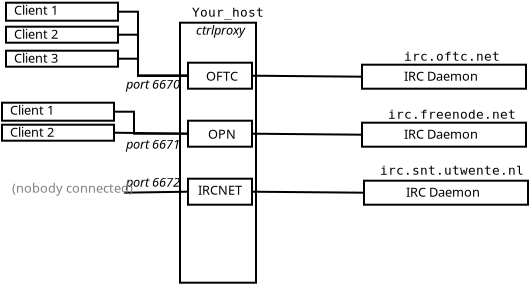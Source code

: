 <?xml version="1.0" encoding="UTF-8"?>
<dia:diagram xmlns:dia="http://www.lysator.liu.se/~alla/dia/"><dia:layer name="Background" visible="true"><dia:object type="Standard - Box" version="0" id="O0"><dia:attribute name="obj_pos"><dia:point val="12.6,5.7"/></dia:attribute><dia:attribute name="obj_bb"><dia:rectangle val="12.55,5.65;16.45,18.75"/></dia:attribute><dia:attribute name="elem_corner"><dia:point val="12.6,5.7"/></dia:attribute><dia:attribute name="elem_width"><dia:real val="3.8"/></dia:attribute><dia:attribute name="elem_height"><dia:real val="13"/></dia:attribute><dia:attribute name="show_background"><dia:boolean val="true"/></dia:attribute></dia:object><dia:object type="Standard - Text" version="0" id="O1"><dia:attribute name="obj_pos"><dia:point val="13.4,6.3"/></dia:attribute><dia:attribute name="obj_bb"><dia:rectangle val="13.4,5.65;15.7,6.7"/></dia:attribute><dia:attribute name="text"><dia:composite type="text"><dia:attribute name="string"><dia:string>#ctrlproxy#</dia:string></dia:attribute><dia:attribute name="font"><dia:font family="sans" style="8" name="Courier"/></dia:attribute><dia:attribute name="height"><dia:real val="0.8"/></dia:attribute><dia:attribute name="pos"><dia:point val="13.4,6.3"/></dia:attribute><dia:attribute name="color"><dia:color val="#000000"/></dia:attribute><dia:attribute name="alignment"><dia:enum val="0"/></dia:attribute></dia:composite></dia:attribute></dia:object><dia:object type="Standard - Box" version="0" id="O2"><dia:attribute name="obj_pos"><dia:point val="21.7,7.8"/></dia:attribute><dia:attribute name="obj_bb"><dia:rectangle val="21.65,7.75;29.95,9.05"/></dia:attribute><dia:attribute name="elem_corner"><dia:point val="21.7,7.8"/></dia:attribute><dia:attribute name="elem_width"><dia:real val="8.2"/></dia:attribute><dia:attribute name="elem_height"><dia:real val="1.2"/></dia:attribute><dia:attribute name="show_background"><dia:boolean val="true"/></dia:attribute></dia:object><dia:object type="Standard - Text" version="0" id="O3"><dia:attribute name="obj_pos"><dia:point val="13.2,5.4"/></dia:attribute><dia:attribute name="obj_bb"><dia:rectangle val="13.2,4.831;16.369,5.888"/></dia:attribute><dia:attribute name="text"><dia:composite type="text"><dia:attribute name="string"><dia:string>#Your_host#</dia:string></dia:attribute><dia:attribute name="font"><dia:font family="monospace" style="0" name="Courier"/></dia:attribute><dia:attribute name="height"><dia:real val="0.8"/></dia:attribute><dia:attribute name="pos"><dia:point val="13.2,5.4"/></dia:attribute><dia:attribute name="color"><dia:color val="#000000"/></dia:attribute><dia:attribute name="alignment"><dia:enum val="0"/></dia:attribute></dia:composite></dia:attribute></dia:object><dia:object type="Standard - Text" version="0" id="O4"><dia:attribute name="obj_pos"><dia:point val="23.8,7.6"/></dia:attribute><dia:attribute name="obj_bb"><dia:rectangle val="23.8,7.031;28.019,8.088"/></dia:attribute><dia:attribute name="text"><dia:composite type="text"><dia:attribute name="string"><dia:string>#irc.oftc.net#</dia:string></dia:attribute><dia:attribute name="font"><dia:font family="monospace" style="0" name="Courier"/></dia:attribute><dia:attribute name="height"><dia:real val="0.8"/></dia:attribute><dia:attribute name="pos"><dia:point val="23.8,7.6"/></dia:attribute><dia:attribute name="color"><dia:color val="#000000"/></dia:attribute><dia:attribute name="alignment"><dia:enum val="0"/></dia:attribute></dia:composite></dia:attribute></dia:object><dia:object type="Standard - Box" version="0" id="O5"><dia:attribute name="obj_pos"><dia:point val="13,7.7"/></dia:attribute><dia:attribute name="obj_bb"><dia:rectangle val="12.95,7.65;16.25,9.05"/></dia:attribute><dia:attribute name="elem_corner"><dia:point val="13,7.7"/></dia:attribute><dia:attribute name="elem_width"><dia:real val="3.2"/></dia:attribute><dia:attribute name="elem_height"><dia:real val="1.3"/></dia:attribute><dia:attribute name="show_background"><dia:boolean val="true"/></dia:attribute></dia:object><dia:object type="Standard - Box" version="0" id="O6"><dia:attribute name="obj_pos"><dia:point val="3.9,4.7"/></dia:attribute><dia:attribute name="obj_bb"><dia:rectangle val="3.85,4.65;9.55,5.65"/></dia:attribute><dia:attribute name="elem_corner"><dia:point val="3.9,4.7"/></dia:attribute><dia:attribute name="elem_width"><dia:real val="5.6"/></dia:attribute><dia:attribute name="elem_height"><dia:real val="0.9"/></dia:attribute><dia:attribute name="show_background"><dia:boolean val="true"/></dia:attribute></dia:object><dia:object type="Standard - Box" version="0" id="O7"><dia:attribute name="obj_pos"><dia:point val="3.9,5.9"/></dia:attribute><dia:attribute name="obj_bb"><dia:rectangle val="3.85,5.85;9.55,6.75"/></dia:attribute><dia:attribute name="elem_corner"><dia:point val="3.9,5.9"/></dia:attribute><dia:attribute name="elem_width"><dia:real val="5.6"/></dia:attribute><dia:attribute name="elem_height"><dia:real val="0.8"/></dia:attribute><dia:attribute name="show_background"><dia:boolean val="true"/></dia:attribute></dia:object><dia:object type="Standard - Box" version="0" id="O8"><dia:attribute name="obj_pos"><dia:point val="3.9,7.1"/></dia:attribute><dia:attribute name="obj_bb"><dia:rectangle val="3.85,7.05;9.55,7.95"/></dia:attribute><dia:attribute name="elem_corner"><dia:point val="3.9,7.1"/></dia:attribute><dia:attribute name="elem_width"><dia:real val="5.6"/></dia:attribute><dia:attribute name="elem_height"><dia:real val="0.8"/></dia:attribute><dia:attribute name="show_background"><dia:boolean val="true"/></dia:attribute></dia:object><dia:object type="Standard - ZigZagLine" version="0" id="O9"><dia:attribute name="obj_pos"><dia:point val="13,8.35"/></dia:attribute><dia:attribute name="obj_bb"><dia:rectangle val="9.45,7.45;13.05,8.4"/></dia:attribute><dia:attribute name="orth_points"><dia:point val="13,8.35"/><dia:point val="10.5,8.35"/><dia:point val="10.5,7.5"/><dia:point val="9.5,7.5"/></dia:attribute><dia:attribute name="orth_orient"><dia:enum val="0"/><dia:enum val="1"/><dia:enum val="0"/></dia:attribute><dia:connections><dia:connection handle="0" to="O5" connection="3"/><dia:connection handle="1" to="O8" connection="4"/></dia:connections></dia:object><dia:object type="Standard - ZigZagLine" version="0" id="O10"><dia:attribute name="obj_pos"><dia:point val="13,8.35"/></dia:attribute><dia:attribute name="obj_bb"><dia:rectangle val="9.45,6.25;13.05,8.4"/></dia:attribute><dia:attribute name="orth_points"><dia:point val="13,8.35"/><dia:point val="10.5,8.35"/><dia:point val="10.5,6.3"/><dia:point val="9.5,6.3"/></dia:attribute><dia:attribute name="orth_orient"><dia:enum val="0"/><dia:enum val="1"/><dia:enum val="0"/></dia:attribute><dia:connections><dia:connection handle="0" to="O5" connection="3"/><dia:connection handle="1" to="O7" connection="4"/></dia:connections></dia:object><dia:object type="Standard - ZigZagLine" version="0" id="O11"><dia:attribute name="obj_pos"><dia:point val="13,8.35"/></dia:attribute><dia:attribute name="obj_bb"><dia:rectangle val="9.45,5.1;13.05,8.4"/></dia:attribute><dia:attribute name="orth_points"><dia:point val="13,8.35"/><dia:point val="10.5,8.35"/><dia:point val="10.5,5.15"/><dia:point val="9.5,5.15"/></dia:attribute><dia:attribute name="orth_orient"><dia:enum val="0"/><dia:enum val="1"/><dia:enum val="0"/></dia:attribute><dia:connections><dia:connection handle="0" to="O5" connection="3"/><dia:connection handle="1" to="O6" connection="4"/></dia:connections></dia:object><dia:object type="Standard - Text" version="0" id="O12"><dia:attribute name="obj_pos"><dia:point val="23.8,8.6"/></dia:attribute><dia:attribute name="obj_bb"><dia:rectangle val="23.8,7.95;27.35,9"/></dia:attribute><dia:attribute name="text"><dia:composite type="text"><dia:attribute name="string"><dia:string>#IRC Daemon#</dia:string></dia:attribute><dia:attribute name="font"><dia:font family="sans" style="0" name="Courier"/></dia:attribute><dia:attribute name="height"><dia:real val="0.8"/></dia:attribute><dia:attribute name="pos"><dia:point val="23.8,8.6"/></dia:attribute><dia:attribute name="color"><dia:color val="#000000"/></dia:attribute><dia:attribute name="alignment"><dia:enum val="0"/></dia:attribute></dia:composite></dia:attribute></dia:object><dia:object type="Standard - Text" version="0" id="O13"><dia:attribute name="obj_pos"><dia:point val="4.3,5.3"/></dia:attribute><dia:attribute name="obj_bb"><dia:rectangle val="4.3,4.65;6.4,5.7"/></dia:attribute><dia:attribute name="text"><dia:composite type="text"><dia:attribute name="string"><dia:string>#Client 1#</dia:string></dia:attribute><dia:attribute name="font"><dia:font family="sans" style="0" name="Courier"/></dia:attribute><dia:attribute name="height"><dia:real val="0.8"/></dia:attribute><dia:attribute name="pos"><dia:point val="4.3,5.3"/></dia:attribute><dia:attribute name="color"><dia:color val="#000000"/></dia:attribute><dia:attribute name="alignment"><dia:enum val="0"/></dia:attribute></dia:composite></dia:attribute></dia:object><dia:object type="Standard - Text" version="0" id="O14"><dia:attribute name="obj_pos"><dia:point val="4.3,6.5"/></dia:attribute><dia:attribute name="obj_bb"><dia:rectangle val="4.3,5.85;6.4,6.9"/></dia:attribute><dia:attribute name="text"><dia:composite type="text"><dia:attribute name="string"><dia:string>#Client 2#</dia:string></dia:attribute><dia:attribute name="font"><dia:font family="sans" style="0" name="Courier"/></dia:attribute><dia:attribute name="height"><dia:real val="0.8"/></dia:attribute><dia:attribute name="pos"><dia:point val="4.3,6.5"/></dia:attribute><dia:attribute name="color"><dia:color val="#000000"/></dia:attribute><dia:attribute name="alignment"><dia:enum val="0"/></dia:attribute></dia:composite></dia:attribute></dia:object><dia:object type="Standard - Text" version="0" id="O15"><dia:attribute name="obj_pos"><dia:point val="4.3,7.7"/></dia:attribute><dia:attribute name="obj_bb"><dia:rectangle val="4.3,7.05;6.4,8.1"/></dia:attribute><dia:attribute name="text"><dia:composite type="text"><dia:attribute name="string"><dia:string>#Client 3#</dia:string></dia:attribute><dia:attribute name="font"><dia:font family="sans" style="0" name="Courier"/></dia:attribute><dia:attribute name="height"><dia:real val="0.8"/></dia:attribute><dia:attribute name="pos"><dia:point val="4.3,7.7"/></dia:attribute><dia:attribute name="color"><dia:color val="#000000"/></dia:attribute><dia:attribute name="alignment"><dia:enum val="0"/></dia:attribute></dia:composite></dia:attribute></dia:object><dia:object type="Standard - Text" version="0" id="O16"><dia:attribute name="obj_pos"><dia:point val="9.9,9"/></dia:attribute><dia:attribute name="obj_bb"><dia:rectangle val="9.9,8.35;12.5,9.4"/></dia:attribute><dia:attribute name="text"><dia:composite type="text"><dia:attribute name="string"><dia:string>#port 6670#</dia:string></dia:attribute><dia:attribute name="font"><dia:font family="sans" style="8" name="Courier"/></dia:attribute><dia:attribute name="height"><dia:real val="0.8"/></dia:attribute><dia:attribute name="pos"><dia:point val="9.9,9"/></dia:attribute><dia:attribute name="color"><dia:color val="#000000"/></dia:attribute><dia:attribute name="alignment"><dia:enum val="0"/></dia:attribute></dia:composite></dia:attribute></dia:object><dia:object type="Standard - Text" version="0" id="O17"><dia:attribute name="obj_pos"><dia:point val="13.9,8.6"/></dia:attribute><dia:attribute name="obj_bb"><dia:rectangle val="13.9,7.95;15.5,9"/></dia:attribute><dia:attribute name="text"><dia:composite type="text"><dia:attribute name="string"><dia:string>#OFTC#</dia:string></dia:attribute><dia:attribute name="font"><dia:font family="sans" style="0" name="Courier"/></dia:attribute><dia:attribute name="height"><dia:real val="0.8"/></dia:attribute><dia:attribute name="pos"><dia:point val="13.9,8.6"/></dia:attribute><dia:attribute name="color"><dia:color val="#000000"/></dia:attribute><dia:attribute name="alignment"><dia:enum val="0"/></dia:attribute></dia:composite></dia:attribute></dia:object><dia:object type="Standard - Box" version="0" id="O18"><dia:attribute name="obj_pos"><dia:point val="13,10.6"/></dia:attribute><dia:attribute name="obj_bb"><dia:rectangle val="12.95,10.55;16.25,11.95"/></dia:attribute><dia:attribute name="elem_corner"><dia:point val="13,10.6"/></dia:attribute><dia:attribute name="elem_width"><dia:real val="3.2"/></dia:attribute><dia:attribute name="elem_height"><dia:real val="1.3"/></dia:attribute><dia:attribute name="show_background"><dia:boolean val="true"/></dia:attribute></dia:object><dia:object type="Standard - Box" version="0" id="O19"><dia:attribute name="obj_pos"><dia:point val="3.7,9.7"/></dia:attribute><dia:attribute name="obj_bb"><dia:rectangle val="3.65,9.65;9.35,10.65"/></dia:attribute><dia:attribute name="elem_corner"><dia:point val="3.7,9.7"/></dia:attribute><dia:attribute name="elem_width"><dia:real val="5.6"/></dia:attribute><dia:attribute name="elem_height"><dia:real val="0.9"/></dia:attribute><dia:attribute name="show_background"><dia:boolean val="true"/></dia:attribute></dia:object><dia:object type="Standard - Box" version="0" id="O20"><dia:attribute name="obj_pos"><dia:point val="3.7,10.8"/></dia:attribute><dia:attribute name="obj_bb"><dia:rectangle val="3.65,10.75;9.35,11.65"/></dia:attribute><dia:attribute name="elem_corner"><dia:point val="3.7,10.8"/></dia:attribute><dia:attribute name="elem_width"><dia:real val="5.6"/></dia:attribute><dia:attribute name="elem_height"><dia:real val="0.8"/></dia:attribute><dia:attribute name="show_background"><dia:boolean val="true"/></dia:attribute></dia:object><dia:object type="Standard - ZigZagLine" version="0" id="O21"><dia:attribute name="obj_pos"><dia:point val="13,11.25"/></dia:attribute><dia:attribute name="obj_bb"><dia:rectangle val="9.25,10.1;13.05,11.3"/></dia:attribute><dia:attribute name="orth_points"><dia:point val="13,11.25"/><dia:point val="10.3,11.25"/><dia:point val="10.3,10.15"/><dia:point val="9.3,10.15"/></dia:attribute><dia:attribute name="orth_orient"><dia:enum val="0"/><dia:enum val="1"/><dia:enum val="0"/></dia:attribute><dia:connections><dia:connection handle="0" to="O18" connection="3"/><dia:connection handle="1" to="O19" connection="4"/></dia:connections></dia:object><dia:object type="Standard - Text" version="0" id="O22"><dia:attribute name="obj_pos"><dia:point val="4.1,10.3"/></dia:attribute><dia:attribute name="obj_bb"><dia:rectangle val="4.1,9.65;6.2,10.7"/></dia:attribute><dia:attribute name="text"><dia:composite type="text"><dia:attribute name="string"><dia:string>#Client 1#</dia:string></dia:attribute><dia:attribute name="font"><dia:font family="sans" style="0" name="Courier"/></dia:attribute><dia:attribute name="height"><dia:real val="0.8"/></dia:attribute><dia:attribute name="pos"><dia:point val="4.1,10.3"/></dia:attribute><dia:attribute name="color"><dia:color val="#000000"/></dia:attribute><dia:attribute name="alignment"><dia:enum val="0"/></dia:attribute></dia:composite></dia:attribute></dia:object><dia:object type="Standard - Text" version="0" id="O23"><dia:attribute name="obj_pos"><dia:point val="4.1,11.4"/></dia:attribute><dia:attribute name="obj_bb"><dia:rectangle val="4.1,10.75;6.2,11.8"/></dia:attribute><dia:attribute name="text"><dia:composite type="text"><dia:attribute name="string"><dia:string>#Client 2#</dia:string></dia:attribute><dia:attribute name="font"><dia:font family="sans" style="0" name="Courier"/></dia:attribute><dia:attribute name="height"><dia:real val="0.8"/></dia:attribute><dia:attribute name="pos"><dia:point val="4.1,11.4"/></dia:attribute><dia:attribute name="color"><dia:color val="#000000"/></dia:attribute><dia:attribute name="alignment"><dia:enum val="0"/></dia:attribute></dia:composite></dia:attribute></dia:object><dia:object type="Standard - Text" version="0" id="O24"><dia:attribute name="obj_pos"><dia:point val="9.9,12"/></dia:attribute><dia:attribute name="obj_bb"><dia:rectangle val="9.9,11.35;12.5,12.4"/></dia:attribute><dia:attribute name="text"><dia:composite type="text"><dia:attribute name="string"><dia:string>#port 6671#</dia:string></dia:attribute><dia:attribute name="font"><dia:font family="sans" style="8" name="Courier"/></dia:attribute><dia:attribute name="height"><dia:real val="0.8"/></dia:attribute><dia:attribute name="pos"><dia:point val="9.9,12"/></dia:attribute><dia:attribute name="color"><dia:color val="#000000"/></dia:attribute><dia:attribute name="alignment"><dia:enum val="0"/></dia:attribute></dia:composite></dia:attribute></dia:object><dia:object type="Standard - Text" version="0" id="O25"><dia:attribute name="obj_pos"><dia:point val="14,11.5"/></dia:attribute><dia:attribute name="obj_bb"><dia:rectangle val="14,10.85;15.3,11.9"/></dia:attribute><dia:attribute name="text"><dia:composite type="text"><dia:attribute name="string"><dia:string>#OPN#</dia:string></dia:attribute><dia:attribute name="font"><dia:font family="sans" style="0" name="Courier"/></dia:attribute><dia:attribute name="height"><dia:real val="0.8"/></dia:attribute><dia:attribute name="pos"><dia:point val="14,11.5"/></dia:attribute><dia:attribute name="color"><dia:color val="#000000"/></dia:attribute><dia:attribute name="alignment"><dia:enum val="0"/></dia:attribute></dia:composite></dia:attribute></dia:object><dia:object type="Standard - Box" version="0" id="O26"><dia:attribute name="obj_pos"><dia:point val="21.7,10.7"/></dia:attribute><dia:attribute name="obj_bb"><dia:rectangle val="21.65,10.65;29.95,11.95"/></dia:attribute><dia:attribute name="elem_corner"><dia:point val="21.7,10.7"/></dia:attribute><dia:attribute name="elem_width"><dia:real val="8.2"/></dia:attribute><dia:attribute name="elem_height"><dia:real val="1.2"/></dia:attribute><dia:attribute name="show_background"><dia:boolean val="true"/></dia:attribute></dia:object><dia:object type="Standard - Text" version="0" id="O27"><dia:attribute name="obj_pos"><dia:point val="23,10.5"/></dia:attribute><dia:attribute name="obj_bb"><dia:rectangle val="23,9.931;28.619,10.988"/></dia:attribute><dia:attribute name="text"><dia:composite type="text"><dia:attribute name="string"><dia:string>#irc.freenode.net#</dia:string></dia:attribute><dia:attribute name="font"><dia:font family="monospace" style="0" name="Courier"/></dia:attribute><dia:attribute name="height"><dia:real val="0.8"/></dia:attribute><dia:attribute name="pos"><dia:point val="23,10.5"/></dia:attribute><dia:attribute name="color"><dia:color val="#000000"/></dia:attribute><dia:attribute name="alignment"><dia:enum val="0"/></dia:attribute></dia:composite></dia:attribute></dia:object><dia:object type="Standard - Text" version="0" id="O28"><dia:attribute name="obj_pos"><dia:point val="23.8,11.5"/></dia:attribute><dia:attribute name="obj_bb"><dia:rectangle val="23.8,10.85;27.35,11.9"/></dia:attribute><dia:attribute name="text"><dia:composite type="text"><dia:attribute name="string"><dia:string>#IRC Daemon#</dia:string></dia:attribute><dia:attribute name="font"><dia:font family="sans" style="0" name="Courier"/></dia:attribute><dia:attribute name="height"><dia:real val="0.8"/></dia:attribute><dia:attribute name="pos"><dia:point val="23.8,11.5"/></dia:attribute><dia:attribute name="color"><dia:color val="#000000"/></dia:attribute><dia:attribute name="alignment"><dia:enum val="0"/></dia:attribute></dia:composite></dia:attribute></dia:object><dia:object type="Standard - Line" version="0" id="O29"><dia:attribute name="obj_pos"><dia:point val="16.2,11.25"/></dia:attribute><dia:attribute name="obj_bb"><dia:rectangle val="16.149,11.2;21.75,11.351"/></dia:attribute><dia:attribute name="conn_endpoints"><dia:point val="16.2,11.25"/><dia:point val="21.7,11.3"/></dia:attribute><dia:attribute name="numcp"><dia:int val="1"/></dia:attribute><dia:connections><dia:connection handle="0" to="O18" connection="4"/><dia:connection handle="1" to="O26" connection="3"/></dia:connections></dia:object><dia:object type="Standard - Box" version="0" id="O30"><dia:attribute name="obj_pos"><dia:point val="21.8,13.6"/></dia:attribute><dia:attribute name="obj_bb"><dia:rectangle val="21.75,13.55;30.05,14.85"/></dia:attribute><dia:attribute name="elem_corner"><dia:point val="21.8,13.6"/></dia:attribute><dia:attribute name="elem_width"><dia:real val="8.2"/></dia:attribute><dia:attribute name="elem_height"><dia:real val="1.2"/></dia:attribute><dia:attribute name="show_background"><dia:boolean val="true"/></dia:attribute></dia:object><dia:object type="Standard - Text" version="0" id="O31"><dia:attribute name="obj_pos"><dia:point val="22.6,13.3"/></dia:attribute><dia:attribute name="obj_bb"><dia:rectangle val="22.6,12.731;28.919,13.787"/></dia:attribute><dia:attribute name="text"><dia:composite type="text"><dia:attribute name="string"><dia:string>#irc.snt.utwente.nl#</dia:string></dia:attribute><dia:attribute name="font"><dia:font family="monospace" style="0" name="Courier"/></dia:attribute><dia:attribute name="height"><dia:real val="0.8"/></dia:attribute><dia:attribute name="pos"><dia:point val="22.6,13.3"/></dia:attribute><dia:attribute name="color"><dia:color val="#000000"/></dia:attribute><dia:attribute name="alignment"><dia:enum val="0"/></dia:attribute></dia:composite></dia:attribute></dia:object><dia:object type="Standard - Text" version="0" id="O32"><dia:attribute name="obj_pos"><dia:point val="23.9,14.4"/></dia:attribute><dia:attribute name="obj_bb"><dia:rectangle val="23.9,13.75;27.45,14.8"/></dia:attribute><dia:attribute name="text"><dia:composite type="text"><dia:attribute name="string"><dia:string>#IRC Daemon#</dia:string></dia:attribute><dia:attribute name="font"><dia:font family="sans" style="0" name="Courier"/></dia:attribute><dia:attribute name="height"><dia:real val="0.8"/></dia:attribute><dia:attribute name="pos"><dia:point val="23.9,14.4"/></dia:attribute><dia:attribute name="color"><dia:color val="#000000"/></dia:attribute><dia:attribute name="alignment"><dia:enum val="0"/></dia:attribute></dia:composite></dia:attribute></dia:object><dia:object type="Standard - Line" version="0" id="O33"><dia:attribute name="obj_pos"><dia:point val="16.2,14.15"/></dia:attribute><dia:attribute name="obj_bb"><dia:rectangle val="16.15,14.1;21.85,14.25"/></dia:attribute><dia:attribute name="conn_endpoints"><dia:point val="16.2,14.15"/><dia:point val="21.8,14.2"/></dia:attribute><dia:attribute name="numcp"><dia:int val="1"/></dia:attribute><dia:connections><dia:connection handle="0" to="O34" connection="4"/><dia:connection handle="1" to="O30" connection="3"/></dia:connections></dia:object><dia:object type="Standard - Box" version="0" id="O34"><dia:attribute name="obj_pos"><dia:point val="13,13.5"/></dia:attribute><dia:attribute name="obj_bb"><dia:rectangle val="12.95,13.45;16.25,14.85"/></dia:attribute><dia:attribute name="elem_corner"><dia:point val="13,13.5"/></dia:attribute><dia:attribute name="elem_width"><dia:real val="3.2"/></dia:attribute><dia:attribute name="elem_height"><dia:real val="1.3"/></dia:attribute><dia:attribute name="show_background"><dia:boolean val="true"/></dia:attribute></dia:object><dia:object type="Standard - Text" version="0" id="O35"><dia:attribute name="obj_pos"><dia:point val="13.5,14.3"/></dia:attribute><dia:attribute name="obj_bb"><dia:rectangle val="13.5,13.65;15.75,14.7"/></dia:attribute><dia:attribute name="text"><dia:composite type="text"><dia:attribute name="string"><dia:string>#IRCNET#</dia:string></dia:attribute><dia:attribute name="font"><dia:font family="sans" style="0" name="Courier"/></dia:attribute><dia:attribute name="height"><dia:real val="0.8"/></dia:attribute><dia:attribute name="pos"><dia:point val="13.5,14.3"/></dia:attribute><dia:attribute name="color"><dia:color val="#000000"/></dia:attribute><dia:attribute name="alignment"><dia:enum val="0"/></dia:attribute></dia:composite></dia:attribute></dia:object><dia:object type="Standard - Line" version="0" id="O36"><dia:attribute name="obj_pos"><dia:point val="13,14.15"/></dia:attribute><dia:attribute name="obj_bb"><dia:rectangle val="9.749,14.099;13.051,14.251"/></dia:attribute><dia:attribute name="conn_endpoints"><dia:point val="13,14.15"/><dia:point val="9.8,14.2"/></dia:attribute><dia:attribute name="numcp"><dia:int val="1"/></dia:attribute><dia:connections><dia:connection handle="0" to="O34" connection="3"/></dia:connections></dia:object><dia:object type="Standard - Text" version="0" id="O37"><dia:attribute name="obj_pos"><dia:point val="9.9,13.9"/></dia:attribute><dia:attribute name="obj_bb"><dia:rectangle val="9.9,13.25;12.5,14.3"/></dia:attribute><dia:attribute name="text"><dia:composite type="text"><dia:attribute name="string"><dia:string>#port 6672#</dia:string></dia:attribute><dia:attribute name="font"><dia:font family="sans" style="8" name="Courier"/></dia:attribute><dia:attribute name="height"><dia:real val="0.8"/></dia:attribute><dia:attribute name="pos"><dia:point val="9.9,13.9"/></dia:attribute><dia:attribute name="color"><dia:color val="#000000"/></dia:attribute><dia:attribute name="alignment"><dia:enum val="0"/></dia:attribute></dia:composite></dia:attribute></dia:object><dia:object type="Standard - Line" version="0" id="O38"><dia:attribute name="obj_pos"><dia:point val="16.2,8.35"/></dia:attribute><dia:attribute name="obj_bb"><dia:rectangle val="16.149,8.3;21.75,8.45"/></dia:attribute><dia:attribute name="conn_endpoints"><dia:point val="16.2,8.35"/><dia:point val="21.7,8.4"/></dia:attribute><dia:attribute name="numcp"><dia:int val="1"/></dia:attribute><dia:connections><dia:connection handle="0" to="O5" connection="4"/><dia:connection handle="1" to="O2" connection="3"/></dia:connections></dia:object><dia:object type="Standard - Line" version="0" id="O39"><dia:attribute name="obj_pos"><dia:point val="13,11.25"/></dia:attribute><dia:attribute name="obj_bb"><dia:rectangle val="9.249,11.149;13.051,11.301"/></dia:attribute><dia:attribute name="conn_endpoints"><dia:point val="13,11.25"/><dia:point val="9.3,11.2"/></dia:attribute><dia:attribute name="numcp"><dia:int val="1"/></dia:attribute><dia:connections><dia:connection handle="0" to="O18" connection="3"/><dia:connection handle="1" to="O20" connection="4"/></dia:connections></dia:object><dia:object type="Standard - Text" version="0" id="O40"><dia:attribute name="obj_pos"><dia:point val="4.2,14.2"/></dia:attribute><dia:attribute name="obj_bb"><dia:rectangle val="4.2,13.55;9.65,14.6"/></dia:attribute><dia:attribute name="text"><dia:composite type="text"><dia:attribute name="string"><dia:string>#(nobody connected)#</dia:string></dia:attribute><dia:attribute name="font"><dia:font family="sans" style="0" name="Courier"/></dia:attribute><dia:attribute name="height"><dia:real val="0.8"/></dia:attribute><dia:attribute name="pos"><dia:point val="4.2,14.2"/></dia:attribute><dia:attribute name="color"><dia:color val="#7f7f7f"/></dia:attribute><dia:attribute name="alignment"><dia:enum val="0"/></dia:attribute></dia:composite></dia:attribute></dia:object></dia:layer></dia:diagram>
